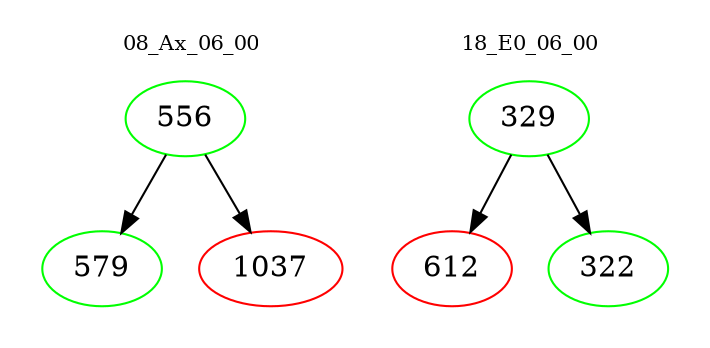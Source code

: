digraph{
subgraph cluster_0 {
color = white
label = "08_Ax_06_00";
fontsize=10;
T0_556 [label="556", color="green"]
T0_556 -> T0_579 [color="black"]
T0_579 [label="579", color="green"]
T0_556 -> T0_1037 [color="black"]
T0_1037 [label="1037", color="red"]
}
subgraph cluster_1 {
color = white
label = "18_E0_06_00";
fontsize=10;
T1_329 [label="329", color="green"]
T1_329 -> T1_612 [color="black"]
T1_612 [label="612", color="red"]
T1_329 -> T1_322 [color="black"]
T1_322 [label="322", color="green"]
}
}
